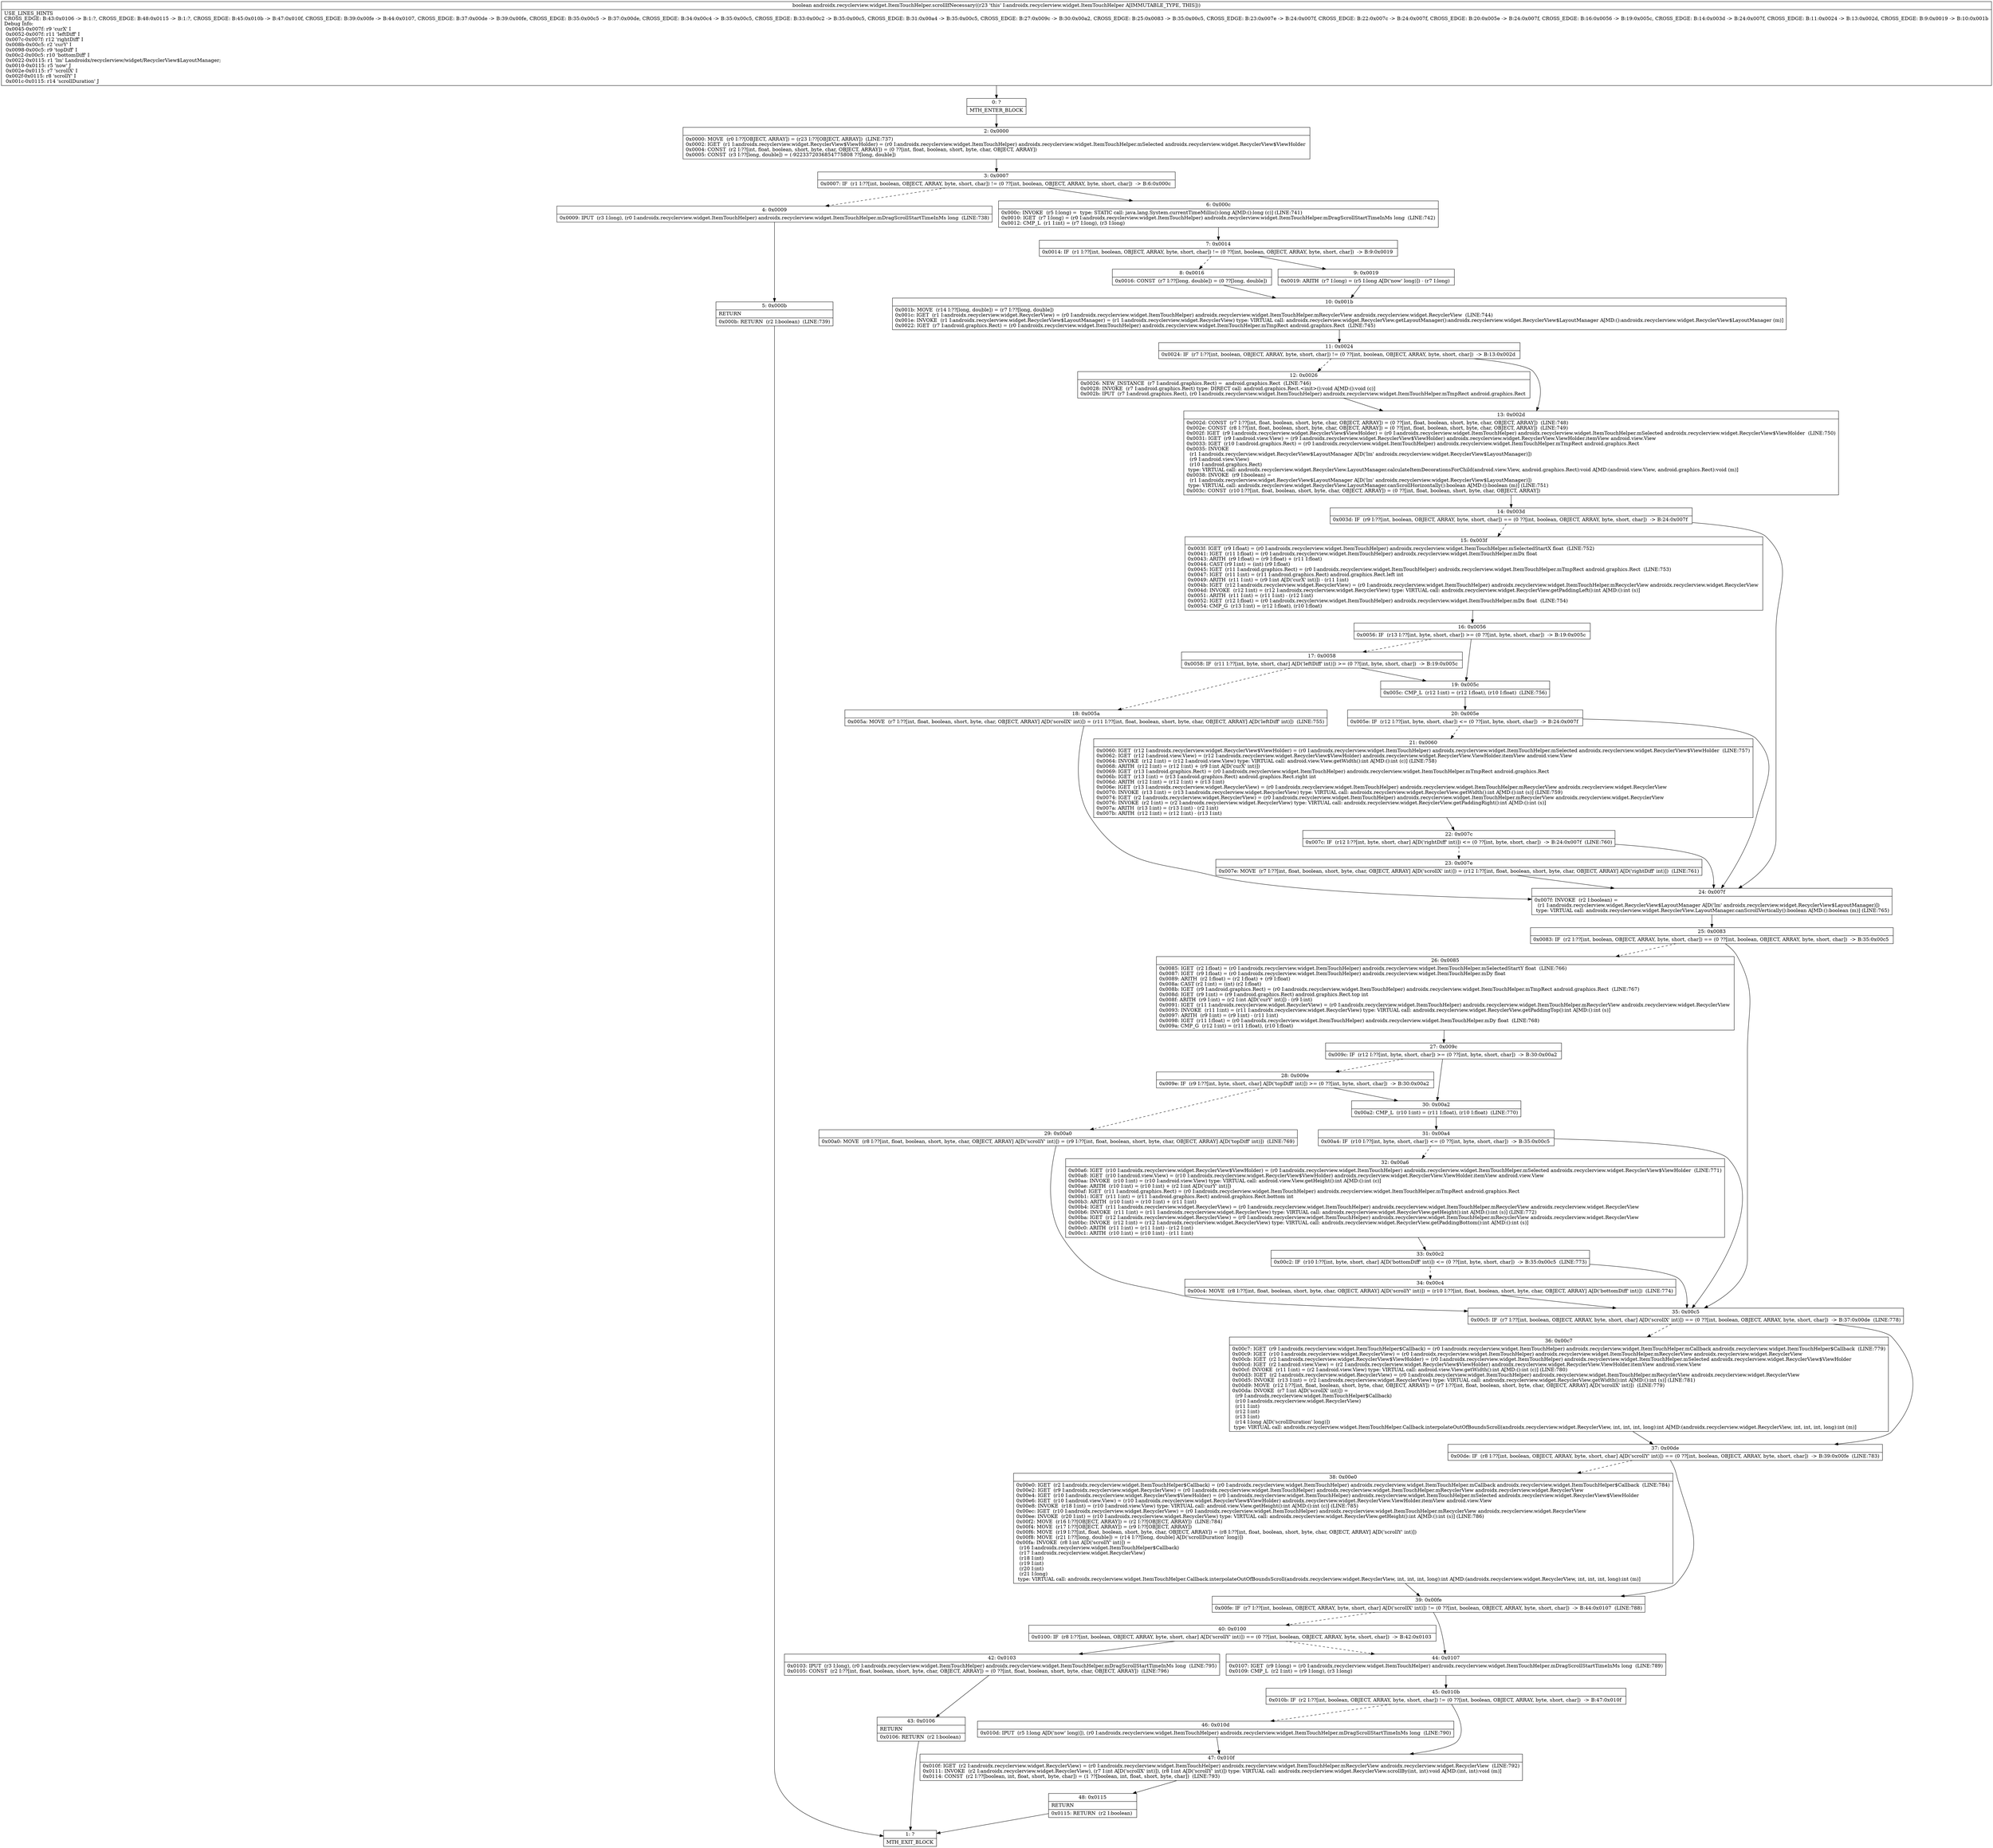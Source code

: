 digraph "CFG forandroidx.recyclerview.widget.ItemTouchHelper.scrollIfNecessary()Z" {
Node_0 [shape=record,label="{0\:\ ?|MTH_ENTER_BLOCK\l}"];
Node_2 [shape=record,label="{2\:\ 0x0000|0x0000: MOVE  (r0 I:??[OBJECT, ARRAY]) = (r23 I:??[OBJECT, ARRAY])  (LINE:737)\l0x0002: IGET  (r1 I:androidx.recyclerview.widget.RecyclerView$ViewHolder) = (r0 I:androidx.recyclerview.widget.ItemTouchHelper) androidx.recyclerview.widget.ItemTouchHelper.mSelected androidx.recyclerview.widget.RecyclerView$ViewHolder \l0x0004: CONST  (r2 I:??[int, float, boolean, short, byte, char, OBJECT, ARRAY]) = (0 ??[int, float, boolean, short, byte, char, OBJECT, ARRAY]) \l0x0005: CONST  (r3 I:??[long, double]) = (\-9223372036854775808 ??[long, double]) \l}"];
Node_3 [shape=record,label="{3\:\ 0x0007|0x0007: IF  (r1 I:??[int, boolean, OBJECT, ARRAY, byte, short, char]) != (0 ??[int, boolean, OBJECT, ARRAY, byte, short, char])  \-\> B:6:0x000c \l}"];
Node_4 [shape=record,label="{4\:\ 0x0009|0x0009: IPUT  (r3 I:long), (r0 I:androidx.recyclerview.widget.ItemTouchHelper) androidx.recyclerview.widget.ItemTouchHelper.mDragScrollStartTimeInMs long  (LINE:738)\l}"];
Node_5 [shape=record,label="{5\:\ 0x000b|RETURN\l|0x000b: RETURN  (r2 I:boolean)  (LINE:739)\l}"];
Node_1 [shape=record,label="{1\:\ ?|MTH_EXIT_BLOCK\l}"];
Node_6 [shape=record,label="{6\:\ 0x000c|0x000c: INVOKE  (r5 I:long) =  type: STATIC call: java.lang.System.currentTimeMillis():long A[MD:():long (c)] (LINE:741)\l0x0010: IGET  (r7 I:long) = (r0 I:androidx.recyclerview.widget.ItemTouchHelper) androidx.recyclerview.widget.ItemTouchHelper.mDragScrollStartTimeInMs long  (LINE:742)\l0x0012: CMP_L  (r1 I:int) = (r7 I:long), (r3 I:long) \l}"];
Node_7 [shape=record,label="{7\:\ 0x0014|0x0014: IF  (r1 I:??[int, boolean, OBJECT, ARRAY, byte, short, char]) != (0 ??[int, boolean, OBJECT, ARRAY, byte, short, char])  \-\> B:9:0x0019 \l}"];
Node_8 [shape=record,label="{8\:\ 0x0016|0x0016: CONST  (r7 I:??[long, double]) = (0 ??[long, double]) \l}"];
Node_10 [shape=record,label="{10\:\ 0x001b|0x001b: MOVE  (r14 I:??[long, double]) = (r7 I:??[long, double]) \l0x001c: IGET  (r1 I:androidx.recyclerview.widget.RecyclerView) = (r0 I:androidx.recyclerview.widget.ItemTouchHelper) androidx.recyclerview.widget.ItemTouchHelper.mRecyclerView androidx.recyclerview.widget.RecyclerView  (LINE:744)\l0x001e: INVOKE  (r1 I:androidx.recyclerview.widget.RecyclerView$LayoutManager) = (r1 I:androidx.recyclerview.widget.RecyclerView) type: VIRTUAL call: androidx.recyclerview.widget.RecyclerView.getLayoutManager():androidx.recyclerview.widget.RecyclerView$LayoutManager A[MD:():androidx.recyclerview.widget.RecyclerView$LayoutManager (m)]\l0x0022: IGET  (r7 I:android.graphics.Rect) = (r0 I:androidx.recyclerview.widget.ItemTouchHelper) androidx.recyclerview.widget.ItemTouchHelper.mTmpRect android.graphics.Rect  (LINE:745)\l}"];
Node_11 [shape=record,label="{11\:\ 0x0024|0x0024: IF  (r7 I:??[int, boolean, OBJECT, ARRAY, byte, short, char]) != (0 ??[int, boolean, OBJECT, ARRAY, byte, short, char])  \-\> B:13:0x002d \l}"];
Node_12 [shape=record,label="{12\:\ 0x0026|0x0026: NEW_INSTANCE  (r7 I:android.graphics.Rect) =  android.graphics.Rect  (LINE:746)\l0x0028: INVOKE  (r7 I:android.graphics.Rect) type: DIRECT call: android.graphics.Rect.\<init\>():void A[MD:():void (c)]\l0x002b: IPUT  (r7 I:android.graphics.Rect), (r0 I:androidx.recyclerview.widget.ItemTouchHelper) androidx.recyclerview.widget.ItemTouchHelper.mTmpRect android.graphics.Rect \l}"];
Node_13 [shape=record,label="{13\:\ 0x002d|0x002d: CONST  (r7 I:??[int, float, boolean, short, byte, char, OBJECT, ARRAY]) = (0 ??[int, float, boolean, short, byte, char, OBJECT, ARRAY])  (LINE:748)\l0x002e: CONST  (r8 I:??[int, float, boolean, short, byte, char, OBJECT, ARRAY]) = (0 ??[int, float, boolean, short, byte, char, OBJECT, ARRAY])  (LINE:749)\l0x002f: IGET  (r9 I:androidx.recyclerview.widget.RecyclerView$ViewHolder) = (r0 I:androidx.recyclerview.widget.ItemTouchHelper) androidx.recyclerview.widget.ItemTouchHelper.mSelected androidx.recyclerview.widget.RecyclerView$ViewHolder  (LINE:750)\l0x0031: IGET  (r9 I:android.view.View) = (r9 I:androidx.recyclerview.widget.RecyclerView$ViewHolder) androidx.recyclerview.widget.RecyclerView.ViewHolder.itemView android.view.View \l0x0033: IGET  (r10 I:android.graphics.Rect) = (r0 I:androidx.recyclerview.widget.ItemTouchHelper) androidx.recyclerview.widget.ItemTouchHelper.mTmpRect android.graphics.Rect \l0x0035: INVOKE  \l  (r1 I:androidx.recyclerview.widget.RecyclerView$LayoutManager A[D('lm' androidx.recyclerview.widget.RecyclerView$LayoutManager)])\l  (r9 I:android.view.View)\l  (r10 I:android.graphics.Rect)\l type: VIRTUAL call: androidx.recyclerview.widget.RecyclerView.LayoutManager.calculateItemDecorationsForChild(android.view.View, android.graphics.Rect):void A[MD:(android.view.View, android.graphics.Rect):void (m)]\l0x0038: INVOKE  (r9 I:boolean) = \l  (r1 I:androidx.recyclerview.widget.RecyclerView$LayoutManager A[D('lm' androidx.recyclerview.widget.RecyclerView$LayoutManager)])\l type: VIRTUAL call: androidx.recyclerview.widget.RecyclerView.LayoutManager.canScrollHorizontally():boolean A[MD:():boolean (m)] (LINE:751)\l0x003c: CONST  (r10 I:??[int, float, boolean, short, byte, char, OBJECT, ARRAY]) = (0 ??[int, float, boolean, short, byte, char, OBJECT, ARRAY]) \l}"];
Node_14 [shape=record,label="{14\:\ 0x003d|0x003d: IF  (r9 I:??[int, boolean, OBJECT, ARRAY, byte, short, char]) == (0 ??[int, boolean, OBJECT, ARRAY, byte, short, char])  \-\> B:24:0x007f \l}"];
Node_15 [shape=record,label="{15\:\ 0x003f|0x003f: IGET  (r9 I:float) = (r0 I:androidx.recyclerview.widget.ItemTouchHelper) androidx.recyclerview.widget.ItemTouchHelper.mSelectedStartX float  (LINE:752)\l0x0041: IGET  (r11 I:float) = (r0 I:androidx.recyclerview.widget.ItemTouchHelper) androidx.recyclerview.widget.ItemTouchHelper.mDx float \l0x0043: ARITH  (r9 I:float) = (r9 I:float) + (r11 I:float) \l0x0044: CAST (r9 I:int) = (int) (r9 I:float) \l0x0045: IGET  (r11 I:android.graphics.Rect) = (r0 I:androidx.recyclerview.widget.ItemTouchHelper) androidx.recyclerview.widget.ItemTouchHelper.mTmpRect android.graphics.Rect  (LINE:753)\l0x0047: IGET  (r11 I:int) = (r11 I:android.graphics.Rect) android.graphics.Rect.left int \l0x0049: ARITH  (r11 I:int) = (r9 I:int A[D('curX' int)]) \- (r11 I:int) \l0x004b: IGET  (r12 I:androidx.recyclerview.widget.RecyclerView) = (r0 I:androidx.recyclerview.widget.ItemTouchHelper) androidx.recyclerview.widget.ItemTouchHelper.mRecyclerView androidx.recyclerview.widget.RecyclerView \l0x004d: INVOKE  (r12 I:int) = (r12 I:androidx.recyclerview.widget.RecyclerView) type: VIRTUAL call: androidx.recyclerview.widget.RecyclerView.getPaddingLeft():int A[MD:():int (s)]\l0x0051: ARITH  (r11 I:int) = (r11 I:int) \- (r12 I:int) \l0x0052: IGET  (r12 I:float) = (r0 I:androidx.recyclerview.widget.ItemTouchHelper) androidx.recyclerview.widget.ItemTouchHelper.mDx float  (LINE:754)\l0x0054: CMP_G  (r13 I:int) = (r12 I:float), (r10 I:float) \l}"];
Node_16 [shape=record,label="{16\:\ 0x0056|0x0056: IF  (r13 I:??[int, byte, short, char]) \>= (0 ??[int, byte, short, char])  \-\> B:19:0x005c \l}"];
Node_17 [shape=record,label="{17\:\ 0x0058|0x0058: IF  (r11 I:??[int, byte, short, char] A[D('leftDiff' int)]) \>= (0 ??[int, byte, short, char])  \-\> B:19:0x005c \l}"];
Node_18 [shape=record,label="{18\:\ 0x005a|0x005a: MOVE  (r7 I:??[int, float, boolean, short, byte, char, OBJECT, ARRAY] A[D('scrollX' int)]) = (r11 I:??[int, float, boolean, short, byte, char, OBJECT, ARRAY] A[D('leftDiff' int)])  (LINE:755)\l}"];
Node_19 [shape=record,label="{19\:\ 0x005c|0x005c: CMP_L  (r12 I:int) = (r12 I:float), (r10 I:float)  (LINE:756)\l}"];
Node_20 [shape=record,label="{20\:\ 0x005e|0x005e: IF  (r12 I:??[int, byte, short, char]) \<= (0 ??[int, byte, short, char])  \-\> B:24:0x007f \l}"];
Node_21 [shape=record,label="{21\:\ 0x0060|0x0060: IGET  (r12 I:androidx.recyclerview.widget.RecyclerView$ViewHolder) = (r0 I:androidx.recyclerview.widget.ItemTouchHelper) androidx.recyclerview.widget.ItemTouchHelper.mSelected androidx.recyclerview.widget.RecyclerView$ViewHolder  (LINE:757)\l0x0062: IGET  (r12 I:android.view.View) = (r12 I:androidx.recyclerview.widget.RecyclerView$ViewHolder) androidx.recyclerview.widget.RecyclerView.ViewHolder.itemView android.view.View \l0x0064: INVOKE  (r12 I:int) = (r12 I:android.view.View) type: VIRTUAL call: android.view.View.getWidth():int A[MD:():int (c)] (LINE:758)\l0x0068: ARITH  (r12 I:int) = (r12 I:int) + (r9 I:int A[D('curX' int)]) \l0x0069: IGET  (r13 I:android.graphics.Rect) = (r0 I:androidx.recyclerview.widget.ItemTouchHelper) androidx.recyclerview.widget.ItemTouchHelper.mTmpRect android.graphics.Rect \l0x006b: IGET  (r13 I:int) = (r13 I:android.graphics.Rect) android.graphics.Rect.right int \l0x006d: ARITH  (r12 I:int) = (r12 I:int) + (r13 I:int) \l0x006e: IGET  (r13 I:androidx.recyclerview.widget.RecyclerView) = (r0 I:androidx.recyclerview.widget.ItemTouchHelper) androidx.recyclerview.widget.ItemTouchHelper.mRecyclerView androidx.recyclerview.widget.RecyclerView \l0x0070: INVOKE  (r13 I:int) = (r13 I:androidx.recyclerview.widget.RecyclerView) type: VIRTUAL call: androidx.recyclerview.widget.RecyclerView.getWidth():int A[MD:():int (s)] (LINE:759)\l0x0074: IGET  (r2 I:androidx.recyclerview.widget.RecyclerView) = (r0 I:androidx.recyclerview.widget.ItemTouchHelper) androidx.recyclerview.widget.ItemTouchHelper.mRecyclerView androidx.recyclerview.widget.RecyclerView \l0x0076: INVOKE  (r2 I:int) = (r2 I:androidx.recyclerview.widget.RecyclerView) type: VIRTUAL call: androidx.recyclerview.widget.RecyclerView.getPaddingRight():int A[MD:():int (s)]\l0x007a: ARITH  (r13 I:int) = (r13 I:int) \- (r2 I:int) \l0x007b: ARITH  (r12 I:int) = (r12 I:int) \- (r13 I:int) \l}"];
Node_22 [shape=record,label="{22\:\ 0x007c|0x007c: IF  (r12 I:??[int, byte, short, char] A[D('rightDiff' int)]) \<= (0 ??[int, byte, short, char])  \-\> B:24:0x007f  (LINE:760)\l}"];
Node_23 [shape=record,label="{23\:\ 0x007e|0x007e: MOVE  (r7 I:??[int, float, boolean, short, byte, char, OBJECT, ARRAY] A[D('scrollX' int)]) = (r12 I:??[int, float, boolean, short, byte, char, OBJECT, ARRAY] A[D('rightDiff' int)])  (LINE:761)\l}"];
Node_24 [shape=record,label="{24\:\ 0x007f|0x007f: INVOKE  (r2 I:boolean) = \l  (r1 I:androidx.recyclerview.widget.RecyclerView$LayoutManager A[D('lm' androidx.recyclerview.widget.RecyclerView$LayoutManager)])\l type: VIRTUAL call: androidx.recyclerview.widget.RecyclerView.LayoutManager.canScrollVertically():boolean A[MD:():boolean (m)] (LINE:765)\l}"];
Node_25 [shape=record,label="{25\:\ 0x0083|0x0083: IF  (r2 I:??[int, boolean, OBJECT, ARRAY, byte, short, char]) == (0 ??[int, boolean, OBJECT, ARRAY, byte, short, char])  \-\> B:35:0x00c5 \l}"];
Node_26 [shape=record,label="{26\:\ 0x0085|0x0085: IGET  (r2 I:float) = (r0 I:androidx.recyclerview.widget.ItemTouchHelper) androidx.recyclerview.widget.ItemTouchHelper.mSelectedStartY float  (LINE:766)\l0x0087: IGET  (r9 I:float) = (r0 I:androidx.recyclerview.widget.ItemTouchHelper) androidx.recyclerview.widget.ItemTouchHelper.mDy float \l0x0089: ARITH  (r2 I:float) = (r2 I:float) + (r9 I:float) \l0x008a: CAST (r2 I:int) = (int) (r2 I:float) \l0x008b: IGET  (r9 I:android.graphics.Rect) = (r0 I:androidx.recyclerview.widget.ItemTouchHelper) androidx.recyclerview.widget.ItemTouchHelper.mTmpRect android.graphics.Rect  (LINE:767)\l0x008d: IGET  (r9 I:int) = (r9 I:android.graphics.Rect) android.graphics.Rect.top int \l0x008f: ARITH  (r9 I:int) = (r2 I:int A[D('curY' int)]) \- (r9 I:int) \l0x0091: IGET  (r11 I:androidx.recyclerview.widget.RecyclerView) = (r0 I:androidx.recyclerview.widget.ItemTouchHelper) androidx.recyclerview.widget.ItemTouchHelper.mRecyclerView androidx.recyclerview.widget.RecyclerView \l0x0093: INVOKE  (r11 I:int) = (r11 I:androidx.recyclerview.widget.RecyclerView) type: VIRTUAL call: androidx.recyclerview.widget.RecyclerView.getPaddingTop():int A[MD:():int (s)]\l0x0097: ARITH  (r9 I:int) = (r9 I:int) \- (r11 I:int) \l0x0098: IGET  (r11 I:float) = (r0 I:androidx.recyclerview.widget.ItemTouchHelper) androidx.recyclerview.widget.ItemTouchHelper.mDy float  (LINE:768)\l0x009a: CMP_G  (r12 I:int) = (r11 I:float), (r10 I:float) \l}"];
Node_27 [shape=record,label="{27\:\ 0x009c|0x009c: IF  (r12 I:??[int, byte, short, char]) \>= (0 ??[int, byte, short, char])  \-\> B:30:0x00a2 \l}"];
Node_28 [shape=record,label="{28\:\ 0x009e|0x009e: IF  (r9 I:??[int, byte, short, char] A[D('topDiff' int)]) \>= (0 ??[int, byte, short, char])  \-\> B:30:0x00a2 \l}"];
Node_29 [shape=record,label="{29\:\ 0x00a0|0x00a0: MOVE  (r8 I:??[int, float, boolean, short, byte, char, OBJECT, ARRAY] A[D('scrollY' int)]) = (r9 I:??[int, float, boolean, short, byte, char, OBJECT, ARRAY] A[D('topDiff' int)])  (LINE:769)\l}"];
Node_30 [shape=record,label="{30\:\ 0x00a2|0x00a2: CMP_L  (r10 I:int) = (r11 I:float), (r10 I:float)  (LINE:770)\l}"];
Node_31 [shape=record,label="{31\:\ 0x00a4|0x00a4: IF  (r10 I:??[int, byte, short, char]) \<= (0 ??[int, byte, short, char])  \-\> B:35:0x00c5 \l}"];
Node_32 [shape=record,label="{32\:\ 0x00a6|0x00a6: IGET  (r10 I:androidx.recyclerview.widget.RecyclerView$ViewHolder) = (r0 I:androidx.recyclerview.widget.ItemTouchHelper) androidx.recyclerview.widget.ItemTouchHelper.mSelected androidx.recyclerview.widget.RecyclerView$ViewHolder  (LINE:771)\l0x00a8: IGET  (r10 I:android.view.View) = (r10 I:androidx.recyclerview.widget.RecyclerView$ViewHolder) androidx.recyclerview.widget.RecyclerView.ViewHolder.itemView android.view.View \l0x00aa: INVOKE  (r10 I:int) = (r10 I:android.view.View) type: VIRTUAL call: android.view.View.getHeight():int A[MD:():int (c)]\l0x00ae: ARITH  (r10 I:int) = (r10 I:int) + (r2 I:int A[D('curY' int)]) \l0x00af: IGET  (r11 I:android.graphics.Rect) = (r0 I:androidx.recyclerview.widget.ItemTouchHelper) androidx.recyclerview.widget.ItemTouchHelper.mTmpRect android.graphics.Rect \l0x00b1: IGET  (r11 I:int) = (r11 I:android.graphics.Rect) android.graphics.Rect.bottom int \l0x00b3: ARITH  (r10 I:int) = (r10 I:int) + (r11 I:int) \l0x00b4: IGET  (r11 I:androidx.recyclerview.widget.RecyclerView) = (r0 I:androidx.recyclerview.widget.ItemTouchHelper) androidx.recyclerview.widget.ItemTouchHelper.mRecyclerView androidx.recyclerview.widget.RecyclerView \l0x00b6: INVOKE  (r11 I:int) = (r11 I:androidx.recyclerview.widget.RecyclerView) type: VIRTUAL call: androidx.recyclerview.widget.RecyclerView.getHeight():int A[MD:():int (s)] (LINE:772)\l0x00ba: IGET  (r12 I:androidx.recyclerview.widget.RecyclerView) = (r0 I:androidx.recyclerview.widget.ItemTouchHelper) androidx.recyclerview.widget.ItemTouchHelper.mRecyclerView androidx.recyclerview.widget.RecyclerView \l0x00bc: INVOKE  (r12 I:int) = (r12 I:androidx.recyclerview.widget.RecyclerView) type: VIRTUAL call: androidx.recyclerview.widget.RecyclerView.getPaddingBottom():int A[MD:():int (s)]\l0x00c0: ARITH  (r11 I:int) = (r11 I:int) \- (r12 I:int) \l0x00c1: ARITH  (r10 I:int) = (r10 I:int) \- (r11 I:int) \l}"];
Node_33 [shape=record,label="{33\:\ 0x00c2|0x00c2: IF  (r10 I:??[int, byte, short, char] A[D('bottomDiff' int)]) \<= (0 ??[int, byte, short, char])  \-\> B:35:0x00c5  (LINE:773)\l}"];
Node_34 [shape=record,label="{34\:\ 0x00c4|0x00c4: MOVE  (r8 I:??[int, float, boolean, short, byte, char, OBJECT, ARRAY] A[D('scrollY' int)]) = (r10 I:??[int, float, boolean, short, byte, char, OBJECT, ARRAY] A[D('bottomDiff' int)])  (LINE:774)\l}"];
Node_35 [shape=record,label="{35\:\ 0x00c5|0x00c5: IF  (r7 I:??[int, boolean, OBJECT, ARRAY, byte, short, char] A[D('scrollX' int)]) == (0 ??[int, boolean, OBJECT, ARRAY, byte, short, char])  \-\> B:37:0x00de  (LINE:778)\l}"];
Node_36 [shape=record,label="{36\:\ 0x00c7|0x00c7: IGET  (r9 I:androidx.recyclerview.widget.ItemTouchHelper$Callback) = (r0 I:androidx.recyclerview.widget.ItemTouchHelper) androidx.recyclerview.widget.ItemTouchHelper.mCallback androidx.recyclerview.widget.ItemTouchHelper$Callback  (LINE:779)\l0x00c9: IGET  (r10 I:androidx.recyclerview.widget.RecyclerView) = (r0 I:androidx.recyclerview.widget.ItemTouchHelper) androidx.recyclerview.widget.ItemTouchHelper.mRecyclerView androidx.recyclerview.widget.RecyclerView \l0x00cb: IGET  (r2 I:androidx.recyclerview.widget.RecyclerView$ViewHolder) = (r0 I:androidx.recyclerview.widget.ItemTouchHelper) androidx.recyclerview.widget.ItemTouchHelper.mSelected androidx.recyclerview.widget.RecyclerView$ViewHolder \l0x00cd: IGET  (r2 I:android.view.View) = (r2 I:androidx.recyclerview.widget.RecyclerView$ViewHolder) androidx.recyclerview.widget.RecyclerView.ViewHolder.itemView android.view.View \l0x00cf: INVOKE  (r11 I:int) = (r2 I:android.view.View) type: VIRTUAL call: android.view.View.getWidth():int A[MD:():int (c)] (LINE:780)\l0x00d3: IGET  (r2 I:androidx.recyclerview.widget.RecyclerView) = (r0 I:androidx.recyclerview.widget.ItemTouchHelper) androidx.recyclerview.widget.ItemTouchHelper.mRecyclerView androidx.recyclerview.widget.RecyclerView \l0x00d5: INVOKE  (r13 I:int) = (r2 I:androidx.recyclerview.widget.RecyclerView) type: VIRTUAL call: androidx.recyclerview.widget.RecyclerView.getWidth():int A[MD:():int (s)] (LINE:781)\l0x00d9: MOVE  (r12 I:??[int, float, boolean, short, byte, char, OBJECT, ARRAY]) = (r7 I:??[int, float, boolean, short, byte, char, OBJECT, ARRAY] A[D('scrollX' int)])  (LINE:779)\l0x00da: INVOKE  (r7 I:int A[D('scrollX' int)]) = \l  (r9 I:androidx.recyclerview.widget.ItemTouchHelper$Callback)\l  (r10 I:androidx.recyclerview.widget.RecyclerView)\l  (r11 I:int)\l  (r12 I:int)\l  (r13 I:int)\l  (r14 I:long A[D('scrollDuration' long)])\l type: VIRTUAL call: androidx.recyclerview.widget.ItemTouchHelper.Callback.interpolateOutOfBoundsScroll(androidx.recyclerview.widget.RecyclerView, int, int, int, long):int A[MD:(androidx.recyclerview.widget.RecyclerView, int, int, int, long):int (m)]\l}"];
Node_37 [shape=record,label="{37\:\ 0x00de|0x00de: IF  (r8 I:??[int, boolean, OBJECT, ARRAY, byte, short, char] A[D('scrollY' int)]) == (0 ??[int, boolean, OBJECT, ARRAY, byte, short, char])  \-\> B:39:0x00fe  (LINE:783)\l}"];
Node_38 [shape=record,label="{38\:\ 0x00e0|0x00e0: IGET  (r2 I:androidx.recyclerview.widget.ItemTouchHelper$Callback) = (r0 I:androidx.recyclerview.widget.ItemTouchHelper) androidx.recyclerview.widget.ItemTouchHelper.mCallback androidx.recyclerview.widget.ItemTouchHelper$Callback  (LINE:784)\l0x00e2: IGET  (r9 I:androidx.recyclerview.widget.RecyclerView) = (r0 I:androidx.recyclerview.widget.ItemTouchHelper) androidx.recyclerview.widget.ItemTouchHelper.mRecyclerView androidx.recyclerview.widget.RecyclerView \l0x00e4: IGET  (r10 I:androidx.recyclerview.widget.RecyclerView$ViewHolder) = (r0 I:androidx.recyclerview.widget.ItemTouchHelper) androidx.recyclerview.widget.ItemTouchHelper.mSelected androidx.recyclerview.widget.RecyclerView$ViewHolder \l0x00e6: IGET  (r10 I:android.view.View) = (r10 I:androidx.recyclerview.widget.RecyclerView$ViewHolder) androidx.recyclerview.widget.RecyclerView.ViewHolder.itemView android.view.View \l0x00e8: INVOKE  (r18 I:int) = (r10 I:android.view.View) type: VIRTUAL call: android.view.View.getHeight():int A[MD:():int (c)] (LINE:785)\l0x00ec: IGET  (r10 I:androidx.recyclerview.widget.RecyclerView) = (r0 I:androidx.recyclerview.widget.ItemTouchHelper) androidx.recyclerview.widget.ItemTouchHelper.mRecyclerView androidx.recyclerview.widget.RecyclerView \l0x00ee: INVOKE  (r20 I:int) = (r10 I:androidx.recyclerview.widget.RecyclerView) type: VIRTUAL call: androidx.recyclerview.widget.RecyclerView.getHeight():int A[MD:():int (s)] (LINE:786)\l0x00f2: MOVE  (r16 I:??[OBJECT, ARRAY]) = (r2 I:??[OBJECT, ARRAY])  (LINE:784)\l0x00f4: MOVE  (r17 I:??[OBJECT, ARRAY]) = (r9 I:??[OBJECT, ARRAY]) \l0x00f6: MOVE  (r19 I:??[int, float, boolean, short, byte, char, OBJECT, ARRAY]) = (r8 I:??[int, float, boolean, short, byte, char, OBJECT, ARRAY] A[D('scrollY' int)]) \l0x00f8: MOVE  (r21 I:??[long, double]) = (r14 I:??[long, double] A[D('scrollDuration' long)]) \l0x00fa: INVOKE  (r8 I:int A[D('scrollY' int)]) = \l  (r16 I:androidx.recyclerview.widget.ItemTouchHelper$Callback)\l  (r17 I:androidx.recyclerview.widget.RecyclerView)\l  (r18 I:int)\l  (r19 I:int)\l  (r20 I:int)\l  (r21 I:long)\l type: VIRTUAL call: androidx.recyclerview.widget.ItemTouchHelper.Callback.interpolateOutOfBoundsScroll(androidx.recyclerview.widget.RecyclerView, int, int, int, long):int A[MD:(androidx.recyclerview.widget.RecyclerView, int, int, int, long):int (m)]\l}"];
Node_39 [shape=record,label="{39\:\ 0x00fe|0x00fe: IF  (r7 I:??[int, boolean, OBJECT, ARRAY, byte, short, char] A[D('scrollX' int)]) != (0 ??[int, boolean, OBJECT, ARRAY, byte, short, char])  \-\> B:44:0x0107  (LINE:788)\l}"];
Node_40 [shape=record,label="{40\:\ 0x0100|0x0100: IF  (r8 I:??[int, boolean, OBJECT, ARRAY, byte, short, char] A[D('scrollY' int)]) == (0 ??[int, boolean, OBJECT, ARRAY, byte, short, char])  \-\> B:42:0x0103 \l}"];
Node_42 [shape=record,label="{42\:\ 0x0103|0x0103: IPUT  (r3 I:long), (r0 I:androidx.recyclerview.widget.ItemTouchHelper) androidx.recyclerview.widget.ItemTouchHelper.mDragScrollStartTimeInMs long  (LINE:795)\l0x0105: CONST  (r2 I:??[int, float, boolean, short, byte, char, OBJECT, ARRAY]) = (0 ??[int, float, boolean, short, byte, char, OBJECT, ARRAY])  (LINE:796)\l}"];
Node_43 [shape=record,label="{43\:\ 0x0106|RETURN\l|0x0106: RETURN  (r2 I:boolean) \l}"];
Node_44 [shape=record,label="{44\:\ 0x0107|0x0107: IGET  (r9 I:long) = (r0 I:androidx.recyclerview.widget.ItemTouchHelper) androidx.recyclerview.widget.ItemTouchHelper.mDragScrollStartTimeInMs long  (LINE:789)\l0x0109: CMP_L  (r2 I:int) = (r9 I:long), (r3 I:long) \l}"];
Node_45 [shape=record,label="{45\:\ 0x010b|0x010b: IF  (r2 I:??[int, boolean, OBJECT, ARRAY, byte, short, char]) != (0 ??[int, boolean, OBJECT, ARRAY, byte, short, char])  \-\> B:47:0x010f \l}"];
Node_46 [shape=record,label="{46\:\ 0x010d|0x010d: IPUT  (r5 I:long A[D('now' long)]), (r0 I:androidx.recyclerview.widget.ItemTouchHelper) androidx.recyclerview.widget.ItemTouchHelper.mDragScrollStartTimeInMs long  (LINE:790)\l}"];
Node_47 [shape=record,label="{47\:\ 0x010f|0x010f: IGET  (r2 I:androidx.recyclerview.widget.RecyclerView) = (r0 I:androidx.recyclerview.widget.ItemTouchHelper) androidx.recyclerview.widget.ItemTouchHelper.mRecyclerView androidx.recyclerview.widget.RecyclerView  (LINE:792)\l0x0111: INVOKE  (r2 I:androidx.recyclerview.widget.RecyclerView), (r7 I:int A[D('scrollX' int)]), (r8 I:int A[D('scrollY' int)]) type: VIRTUAL call: androidx.recyclerview.widget.RecyclerView.scrollBy(int, int):void A[MD:(int, int):void (m)]\l0x0114: CONST  (r2 I:??[boolean, int, float, short, byte, char]) = (1 ??[boolean, int, float, short, byte, char])  (LINE:793)\l}"];
Node_48 [shape=record,label="{48\:\ 0x0115|RETURN\l|0x0115: RETURN  (r2 I:boolean) \l}"];
Node_9 [shape=record,label="{9\:\ 0x0019|0x0019: ARITH  (r7 I:long) = (r5 I:long A[D('now' long)]) \- (r7 I:long) \l}"];
MethodNode[shape=record,label="{boolean androidx.recyclerview.widget.ItemTouchHelper.scrollIfNecessary((r23 'this' I:androidx.recyclerview.widget.ItemTouchHelper A[IMMUTABLE_TYPE, THIS]))  | USE_LINES_HINTS\lCROSS_EDGE: B:43:0x0106 \-\> B:1:?, CROSS_EDGE: B:48:0x0115 \-\> B:1:?, CROSS_EDGE: B:45:0x010b \-\> B:47:0x010f, CROSS_EDGE: B:39:0x00fe \-\> B:44:0x0107, CROSS_EDGE: B:37:0x00de \-\> B:39:0x00fe, CROSS_EDGE: B:35:0x00c5 \-\> B:37:0x00de, CROSS_EDGE: B:34:0x00c4 \-\> B:35:0x00c5, CROSS_EDGE: B:33:0x00c2 \-\> B:35:0x00c5, CROSS_EDGE: B:31:0x00a4 \-\> B:35:0x00c5, CROSS_EDGE: B:27:0x009c \-\> B:30:0x00a2, CROSS_EDGE: B:25:0x0083 \-\> B:35:0x00c5, CROSS_EDGE: B:23:0x007e \-\> B:24:0x007f, CROSS_EDGE: B:22:0x007c \-\> B:24:0x007f, CROSS_EDGE: B:20:0x005e \-\> B:24:0x007f, CROSS_EDGE: B:16:0x0056 \-\> B:19:0x005c, CROSS_EDGE: B:14:0x003d \-\> B:24:0x007f, CROSS_EDGE: B:11:0x0024 \-\> B:13:0x002d, CROSS_EDGE: B:9:0x0019 \-\> B:10:0x001b\lDebug Info:\l  0x0045\-0x007f: r9 'curX' I\l  0x0052\-0x007f: r11 'leftDiff' I\l  0x007c\-0x007f: r12 'rightDiff' I\l  0x008b\-0x00c5: r2 'curY' I\l  0x0098\-0x00c5: r9 'topDiff' I\l  0x00c2\-0x00c5: r10 'bottomDiff' I\l  0x0022\-0x0115: r1 'lm' Landroidx\/recyclerview\/widget\/RecyclerView$LayoutManager;\l  0x0010\-0x0115: r5 'now' J\l  0x002e\-0x0115: r7 'scrollX' I\l  0x002f\-0x0115: r8 'scrollY' I\l  0x001c\-0x0115: r14 'scrollDuration' J\l}"];
MethodNode -> Node_0;Node_0 -> Node_2;
Node_2 -> Node_3;
Node_3 -> Node_4[style=dashed];
Node_3 -> Node_6;
Node_4 -> Node_5;
Node_5 -> Node_1;
Node_6 -> Node_7;
Node_7 -> Node_8[style=dashed];
Node_7 -> Node_9;
Node_8 -> Node_10;
Node_10 -> Node_11;
Node_11 -> Node_12[style=dashed];
Node_11 -> Node_13;
Node_12 -> Node_13;
Node_13 -> Node_14;
Node_14 -> Node_15[style=dashed];
Node_14 -> Node_24;
Node_15 -> Node_16;
Node_16 -> Node_17[style=dashed];
Node_16 -> Node_19;
Node_17 -> Node_18[style=dashed];
Node_17 -> Node_19;
Node_18 -> Node_24;
Node_19 -> Node_20;
Node_20 -> Node_21[style=dashed];
Node_20 -> Node_24;
Node_21 -> Node_22;
Node_22 -> Node_23[style=dashed];
Node_22 -> Node_24;
Node_23 -> Node_24;
Node_24 -> Node_25;
Node_25 -> Node_26[style=dashed];
Node_25 -> Node_35;
Node_26 -> Node_27;
Node_27 -> Node_28[style=dashed];
Node_27 -> Node_30;
Node_28 -> Node_29[style=dashed];
Node_28 -> Node_30;
Node_29 -> Node_35;
Node_30 -> Node_31;
Node_31 -> Node_32[style=dashed];
Node_31 -> Node_35;
Node_32 -> Node_33;
Node_33 -> Node_34[style=dashed];
Node_33 -> Node_35;
Node_34 -> Node_35;
Node_35 -> Node_36[style=dashed];
Node_35 -> Node_37;
Node_36 -> Node_37;
Node_37 -> Node_38[style=dashed];
Node_37 -> Node_39;
Node_38 -> Node_39;
Node_39 -> Node_40[style=dashed];
Node_39 -> Node_44;
Node_40 -> Node_42;
Node_40 -> Node_44[style=dashed];
Node_42 -> Node_43;
Node_43 -> Node_1;
Node_44 -> Node_45;
Node_45 -> Node_46[style=dashed];
Node_45 -> Node_47;
Node_46 -> Node_47;
Node_47 -> Node_48;
Node_48 -> Node_1;
Node_9 -> Node_10;
}

